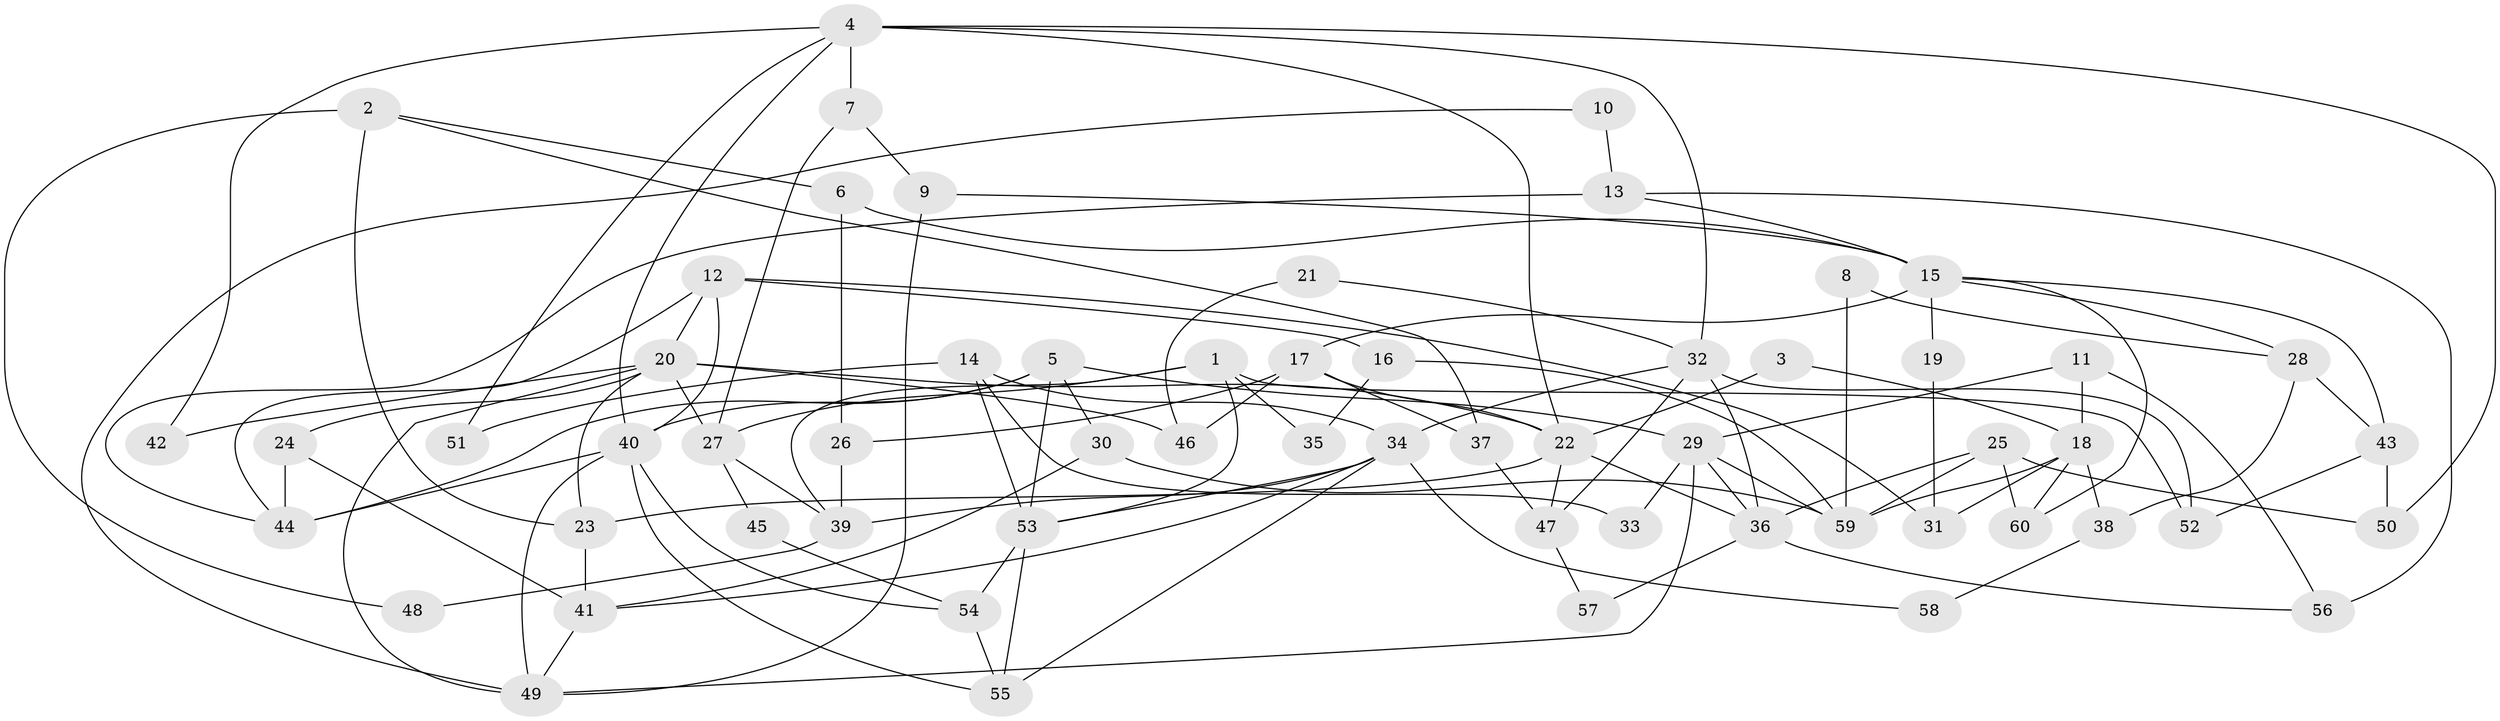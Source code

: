 // Generated by graph-tools (version 1.1) at 2025/26/03/09/25 03:26:14]
// undirected, 60 vertices, 120 edges
graph export_dot {
graph [start="1"]
  node [color=gray90,style=filled];
  1;
  2;
  3;
  4;
  5;
  6;
  7;
  8;
  9;
  10;
  11;
  12;
  13;
  14;
  15;
  16;
  17;
  18;
  19;
  20;
  21;
  22;
  23;
  24;
  25;
  26;
  27;
  28;
  29;
  30;
  31;
  32;
  33;
  34;
  35;
  36;
  37;
  38;
  39;
  40;
  41;
  42;
  43;
  44;
  45;
  46;
  47;
  48;
  49;
  50;
  51;
  52;
  53;
  54;
  55;
  56;
  57;
  58;
  59;
  60;
  1 -- 27;
  1 -- 53;
  1 -- 35;
  1 -- 39;
  1 -- 52;
  2 -- 23;
  2 -- 6;
  2 -- 37;
  2 -- 48;
  3 -- 18;
  3 -- 22;
  4 -- 32;
  4 -- 22;
  4 -- 7;
  4 -- 40;
  4 -- 42;
  4 -- 50;
  4 -- 51;
  5 -- 29;
  5 -- 40;
  5 -- 30;
  5 -- 44;
  5 -- 53;
  6 -- 15;
  6 -- 26;
  7 -- 27;
  7 -- 9;
  8 -- 28;
  8 -- 59;
  9 -- 49;
  9 -- 15;
  10 -- 13;
  10 -- 49;
  11 -- 56;
  11 -- 29;
  11 -- 18;
  12 -- 44;
  12 -- 20;
  12 -- 16;
  12 -- 31;
  12 -- 40;
  13 -- 44;
  13 -- 15;
  13 -- 56;
  14 -- 34;
  14 -- 53;
  14 -- 33;
  14 -- 51;
  15 -- 17;
  15 -- 19;
  15 -- 28;
  15 -- 43;
  15 -- 60;
  16 -- 59;
  16 -- 35;
  17 -- 37;
  17 -- 22;
  17 -- 26;
  17 -- 46;
  18 -- 60;
  18 -- 31;
  18 -- 38;
  18 -- 59;
  19 -- 31;
  20 -- 24;
  20 -- 49;
  20 -- 22;
  20 -- 23;
  20 -- 27;
  20 -- 42;
  20 -- 46;
  21 -- 46;
  21 -- 32;
  22 -- 36;
  22 -- 23;
  22 -- 47;
  23 -- 41;
  24 -- 41;
  24 -- 44;
  25 -- 59;
  25 -- 50;
  25 -- 36;
  25 -- 60;
  26 -- 39;
  27 -- 39;
  27 -- 45;
  28 -- 43;
  28 -- 38;
  29 -- 49;
  29 -- 59;
  29 -- 33;
  29 -- 36;
  30 -- 41;
  30 -- 59;
  32 -- 36;
  32 -- 34;
  32 -- 47;
  32 -- 52;
  34 -- 55;
  34 -- 53;
  34 -- 39;
  34 -- 41;
  34 -- 58;
  36 -- 56;
  36 -- 57;
  37 -- 47;
  38 -- 58;
  39 -- 48;
  40 -- 44;
  40 -- 49;
  40 -- 54;
  40 -- 55;
  41 -- 49;
  43 -- 52;
  43 -- 50;
  45 -- 54;
  47 -- 57;
  53 -- 54;
  53 -- 55;
  54 -- 55;
}
